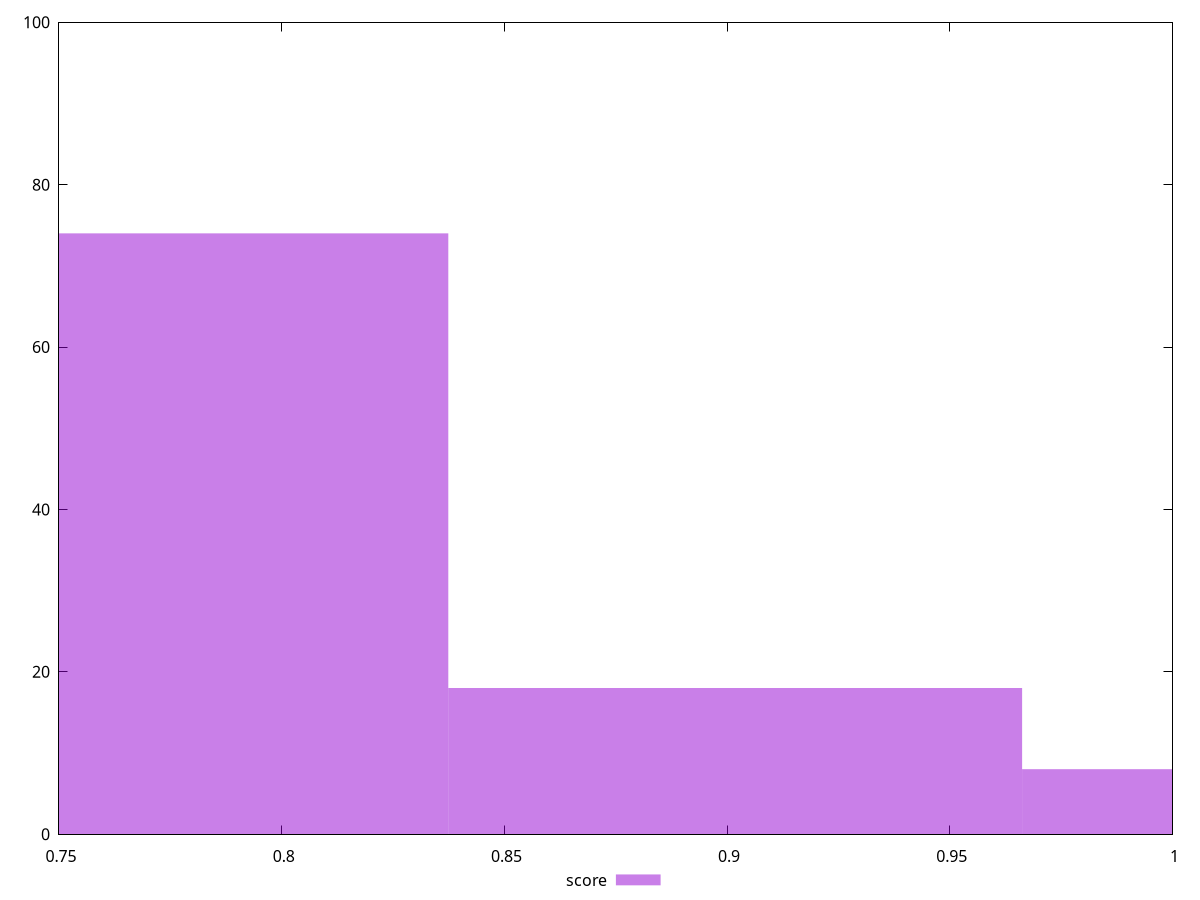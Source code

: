 reset

$score <<EOF
0.7729882897971543 74
0.9018196714300133 18
1.0306510530628723 8
EOF

set key outside below
set boxwidth 0.12883138163285904
set xrange [0.75:1]
set yrange [0:100]
set trange [0:100]
set style fill transparent solid 0.5 noborder
set terminal svg size 640, 490 enhanced background rgb 'white'
set output "reprap/uses-rel-preconnect/samples/pages+cached+noexternal+nomedia/score/histogram.svg"

plot $score title "score" with boxes

reset
